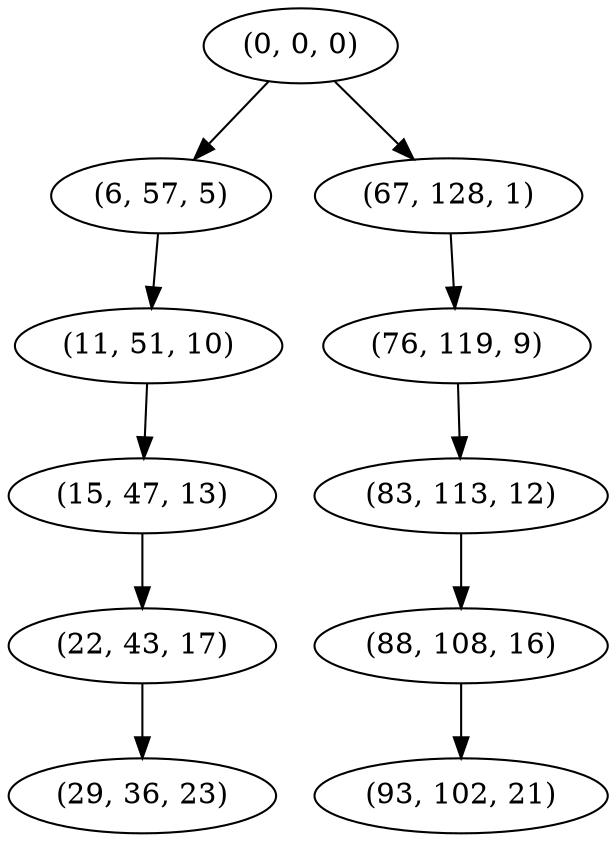 digraph tree {
    "(0, 0, 0)";
    "(6, 57, 5)";
    "(11, 51, 10)";
    "(15, 47, 13)";
    "(22, 43, 17)";
    "(29, 36, 23)";
    "(67, 128, 1)";
    "(76, 119, 9)";
    "(83, 113, 12)";
    "(88, 108, 16)";
    "(93, 102, 21)";
    "(0, 0, 0)" -> "(6, 57, 5)";
    "(0, 0, 0)" -> "(67, 128, 1)";
    "(6, 57, 5)" -> "(11, 51, 10)";
    "(11, 51, 10)" -> "(15, 47, 13)";
    "(15, 47, 13)" -> "(22, 43, 17)";
    "(22, 43, 17)" -> "(29, 36, 23)";
    "(67, 128, 1)" -> "(76, 119, 9)";
    "(76, 119, 9)" -> "(83, 113, 12)";
    "(83, 113, 12)" -> "(88, 108, 16)";
    "(88, 108, 16)" -> "(93, 102, 21)";
}
